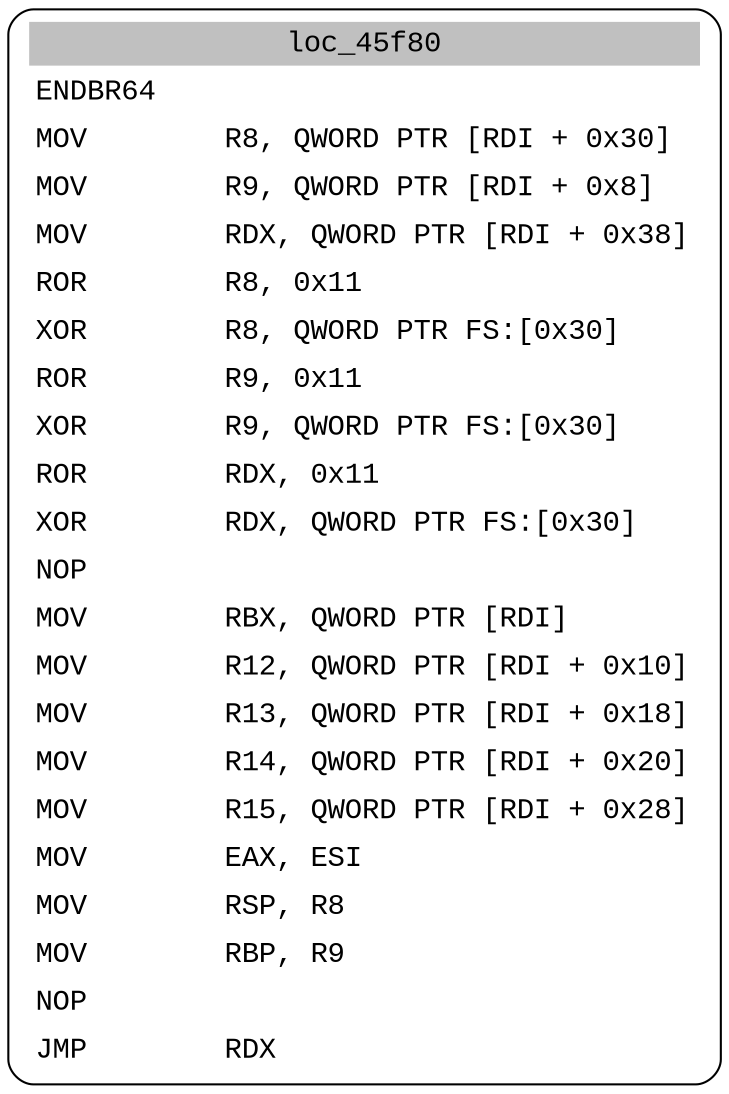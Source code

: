 digraph asm_graph {
1941 [
shape="Mrecord" fontname="Courier New"label =<<table border="0" cellborder="0" cellpadding="3"><tr><td align="center" colspan="2" bgcolor="grey">loc_45f80</td></tr><tr><td align="left">ENDBR64    </td></tr><tr><td align="left">MOV        R8, QWORD PTR [RDI + 0x30]</td></tr><tr><td align="left">MOV        R9, QWORD PTR [RDI + 0x8]</td></tr><tr><td align="left">MOV        RDX, QWORD PTR [RDI + 0x38]</td></tr><tr><td align="left">ROR        R8, 0x11</td></tr><tr><td align="left">XOR        R8, QWORD PTR FS:[0x30]</td></tr><tr><td align="left">ROR        R9, 0x11</td></tr><tr><td align="left">XOR        R9, QWORD PTR FS:[0x30]</td></tr><tr><td align="left">ROR        RDX, 0x11</td></tr><tr><td align="left">XOR        RDX, QWORD PTR FS:[0x30]</td></tr><tr><td align="left">NOP        </td></tr><tr><td align="left">MOV        RBX, QWORD PTR [RDI]</td></tr><tr><td align="left">MOV        R12, QWORD PTR [RDI + 0x10]</td></tr><tr><td align="left">MOV        R13, QWORD PTR [RDI + 0x18]</td></tr><tr><td align="left">MOV        R14, QWORD PTR [RDI + 0x20]</td></tr><tr><td align="left">MOV        R15, QWORD PTR [RDI + 0x28]</td></tr><tr><td align="left">MOV        EAX, ESI</td></tr><tr><td align="left">MOV        RSP, R8</td></tr><tr><td align="left">MOV        RBP, R9</td></tr><tr><td align="left">NOP        </td></tr><tr><td align="left">JMP        RDX</td></tr></table>> ];
}